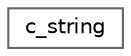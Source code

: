digraph "Graphical Class Hierarchy"
{
 // LATEX_PDF_SIZE
  bgcolor="transparent";
  edge [fontname=Helvetica,fontsize=10,labelfontname=Helvetica,labelfontsize=10];
  node [fontname=Helvetica,fontsize=10,shape=box,height=0.2,width=0.4];
  rankdir="LR";
  Node0 [label="c_string",height=0.2,width=0.4,color="grey40", fillcolor="white", style="filled",URL="$classc__string.html",tooltip=" "];
}
